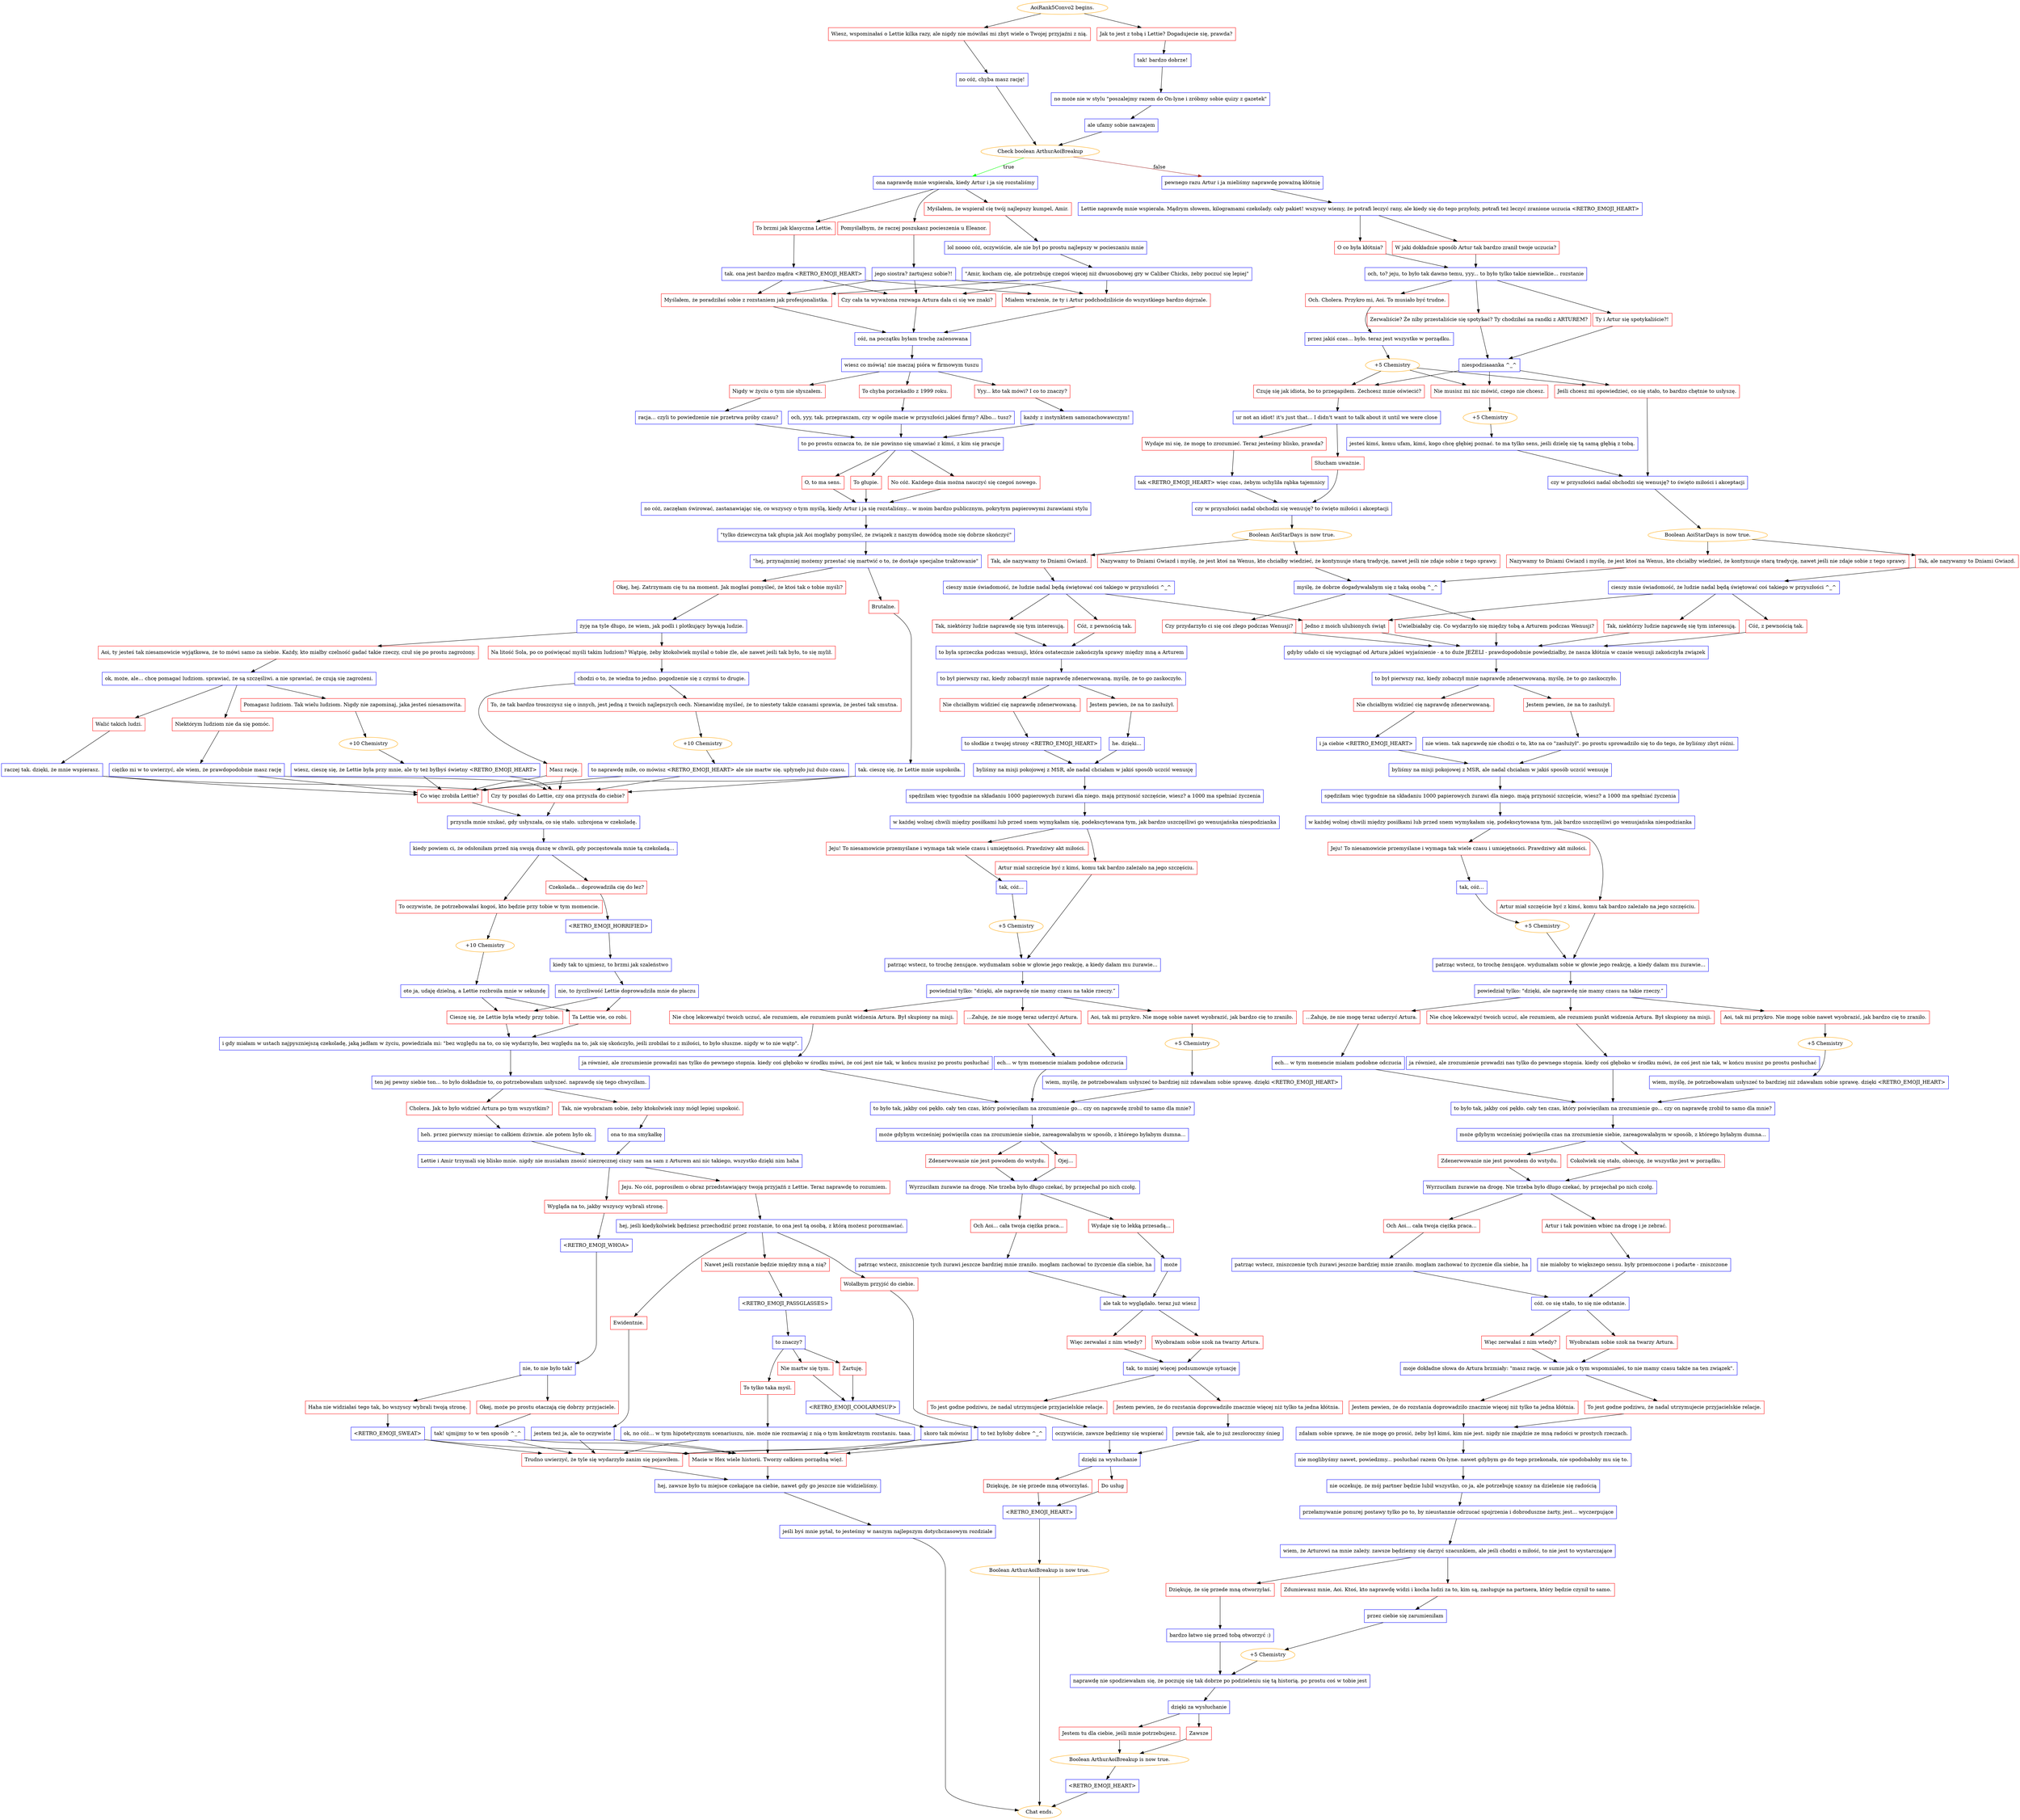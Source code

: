 digraph {
	"AoiRank5Convo2 begins." [color=orange];
		"AoiRank5Convo2 begins." -> j2133838953;
		"AoiRank5Convo2 begins." -> j1088423435;
	j2133838953 [label="Wiesz, wspominałaś o Lettie kilka razy, ale nigdy nie mówiłaś mi zbyt wiele o Twojej przyjaźni z nią.",shape=box,color=red];
		j2133838953 -> j2872085712;
	j1088423435 [label="Jak to jest z tobą i Lettie? Dogadujecie się, prawda?",shape=box,color=red];
		j1088423435 -> j3520949129;
	j2872085712 [label="no cóż, chyba masz rację!",shape=box,color=blue];
		j2872085712 -> j3878575433;
	j3520949129 [label="tak! bardzo dobrze!",shape=box,color=blue];
		j3520949129 -> j2781414621;
	j3878575433 [label="Check boolean ArthurAoiBreakup",color=orange];
		j3878575433 -> j873502071 [label=true,color=green];
		j3878575433 -> j53296447 [label=false,color=brown];
	j2781414621 [label="no może nie w stylu \"poszalejmy razem do On-lyne i zróbmy sobie quizy z gazetek\"",shape=box,color=blue];
		j2781414621 -> j3114281381;
	j873502071 [label="ona naprawdę mnie wspierała, kiedy Artur i ja się rozstaliśmy",shape=box,color=blue];
		j873502071 -> j143107259;
		j873502071 -> j1214986222;
		j873502071 -> j519588099;
	j53296447 [label="pewnego razu Artur i ja mieliśmy naprawdę poważną kłótnię",shape=box,color=blue];
		j53296447 -> j2898430627;
	j3114281381 [label="ale ufamy sobie nawzajem",shape=box,color=blue];
		j3114281381 -> j3878575433;
	j143107259 [label="Pomyślałbym, że raczej poszukasz pocieszenia u Eleanor.",shape=box,color=red];
		j143107259 -> j904002375;
	j1214986222 [label="Myślałem, że wspierał cię twój najlepszy kumpel, Amir.",shape=box,color=red];
		j1214986222 -> j3824632869;
	j519588099 [label="To brzmi jak klasyczna Lettie.",shape=box,color=red];
		j519588099 -> j3028716059;
	j2898430627 [label="Lettie naprawdę mnie wspierała. Mądrym słowem, kilogramami czekolady. cały pakiet! wszyscy wiemy, że potrafi leczyć rany, ale kiedy się do tego przyłoży, potrafi też leczyć zranione uczucia <RETRO_EMOJI_HEART>",shape=box,color=blue];
		j2898430627 -> j385750781;
		j2898430627 -> j660169724;
	j904002375 [label="jego siostra? żartujesz sobie?!",shape=box,color=blue];
		j904002375 -> j2044657857;
		j904002375 -> j3678919719;
		j904002375 -> j1513268796;
	j3824632869 [label="lol noooo cóż, oczywiście, ale nie był po prostu najlepszy w pocieszaniu mnie",shape=box,color=blue];
		j3824632869 -> j1702048875;
	j3028716059 [label="tak. ona jest bardzo mądra <RETRO_EMOJI_HEART>",shape=box,color=blue];
		j3028716059 -> j2044657857;
		j3028716059 -> j3678919719;
		j3028716059 -> j1513268796;
	j385750781 [label="O co była kłótnia?",shape=box,color=red];
		j385750781 -> j3842734884;
	j660169724 [label="W jaki dokładnie sposób Artur tak bardzo zranił twoje uczucia?",shape=box,color=red];
		j660169724 -> j3842734884;
	j2044657857 [label="Czy cała ta wyważona rozwaga Artura dała ci się we znaki?",shape=box,color=red];
		j2044657857 -> j3745782096;
	j3678919719 [label="Myślałem, że poradziłaś sobie z rozstaniem jak profesjonalistka.",shape=box,color=red];
		j3678919719 -> j3745782096;
	j1513268796 [label="Miałem wrażenie, że ty i Artur podchodziliście do wszystkiego bardzo dojrzale.",shape=box,color=red];
		j1513268796 -> j3745782096;
	j1702048875 [label="\"Amir, kocham cię, ale potrzebuję czegoś więcej niż dwuosobowej gry w Caliber Chicks, żeby poczuć się lepiej\"",shape=box,color=blue];
		j1702048875 -> j2044657857;
		j1702048875 -> j3678919719;
		j1702048875 -> j1513268796;
	j3842734884 [label="och, to? jeju, to było tak dawno temu, yyy... to było tylko takie niewielkie... rozstanie",shape=box,color=blue];
		j3842734884 -> j485541356;
		j3842734884 -> j3807628148;
		j3842734884 -> j1611177048;
	j3745782096 [label="cóż, na początku byłam trochę zażenowana",shape=box,color=blue];
		j3745782096 -> j1416785603;
	j485541356 [label="Ty i Artur się spotykaliście?!",shape=box,color=red];
		j485541356 -> j136973280;
	j3807628148 [label="Zerwaliście? Że niby przestaliście się spotykać? Ty chodziłaś na randki z ARTUREM?",shape=box,color=red];
		j3807628148 -> j136973280;
	j1611177048 [label="Och. Cholera. Przykro mi, Aoi. To musiało być trudne.",shape=box,color=red];
		j1611177048 -> j3402817865;
	j1416785603 [label="wiesz co mówią! nie maczaj pióra w firmowym tuszu",shape=box,color=blue];
		j1416785603 -> j2029504338;
		j1416785603 -> j476141536;
		j1416785603 -> j3023533785;
	j136973280 [label="niespodziaaanka ^_^",shape=box,color=blue];
		j136973280 -> j680411565;
		j136973280 -> j1516571236;
		j136973280 -> j3453413935;
	j3402817865 [label="przez jakiś czas... było. teraz jest wszystko w porządku.",shape=box,color=blue];
		j3402817865 -> j4253216978;
	j2029504338 [label="Nigdy w życiu o tym nie słyszałem.",shape=box,color=red];
		j2029504338 -> j4059214095;
	j476141536 [label="To chyba porzekadło z 1999 roku.",shape=box,color=red];
		j476141536 -> j1778551401;
	j3023533785 [label="Yyy... kto tak mówi? I co to znaczy?",shape=box,color=red];
		j3023533785 -> j3884687363;
	j680411565 [label="Nie musisz mi nic mówić, czego nie chcesz.",shape=box,color=red];
		j680411565 -> j2329708360;
	j1516571236 [label="Jeśli chcesz mi opowiedzieć, co się stało, to bardzo chętnie to usłyszę.",shape=box,color=red];
		j1516571236 -> j2941199858;
	j3453413935 [label="Czuję się jak idiota, bo to przegapiłem. Zechcesz mnie oświecić?",shape=box,color=red];
		j3453413935 -> j3573645355;
	j4253216978 [label="+5 Chemistry",color=orange];
		j4253216978 -> j680411565;
		j4253216978 -> j1516571236;
		j4253216978 -> j3453413935;
	j4059214095 [label="racja... czyli to powiedzenie nie przetrwa próby czasu?",shape=box,color=blue];
		j4059214095 -> j3096633494;
	j1778551401 [label="och, yyy, tak. przepraszam, czy w ogóle macie w przyszłości jakieś firmy? Albo... tusz?",shape=box,color=blue];
		j1778551401 -> j3096633494;
	j3884687363 [label="każdy z instynktem samozachowawczym!",shape=box,color=blue];
		j3884687363 -> j3096633494;
	j2329708360 [label="+5 Chemistry",color=orange];
		j2329708360 -> j324907753;
	j2941199858 [label="czy w przyszłości nadal obchodzi się wenusję? to święto miłości i akceptacji",shape=box,color=blue];
		j2941199858 -> j4226856760;
	j3573645355 [label="ur not an idiot! it's just that... I didn't want to talk about it until we were close",shape=box,color=blue];
		j3573645355 -> j3575862232;
		j3573645355 -> j1485550529;
	j3096633494 [label="to po prostu oznacza to, że nie powinno się umawiać z kimś, z kim się pracuje",shape=box,color=blue];
		j3096633494 -> j4174108227;
		j3096633494 -> j798756948;
		j3096633494 -> j4020471499;
	j324907753 [label="jesteś kimś, komu ufam, kimś, kogo chcę głębiej poznać. to ma tylko sens, jeśli dzielę się tą samą głębią z tobą.",shape=box,color=blue];
		j324907753 -> j2941199858;
	j4226856760 [label="Boolean AoiStarDays is now true.",color=orange];
		j4226856760 -> j3876166126;
		j4226856760 -> j3721202308;
	j3575862232 [label="Słucham uważnie.",shape=box,color=red];
		j3575862232 -> j3813936715;
	j1485550529 [label="Wydaje mi się, że mogę to zrozumieć. Teraz jesteśmy blisko, prawda?",shape=box,color=red];
		j1485550529 -> j1872205111;
	j4174108227 [label="O, to ma sens.",shape=box,color=red];
		j4174108227 -> j1986255294;
	j798756948 [label="To głupie.",shape=box,color=red];
		j798756948 -> j1986255294;
	j4020471499 [label="No cóż. Każdego dnia można nauczyć się czegoś nowego.",shape=box,color=red];
		j4020471499 -> j1986255294;
	j3876166126 [label="Tak, ale nazywamy to Dniami Gwiazd.",shape=box,color=red];
		j3876166126 -> j3977363780;
	j3721202308 [label="Nazywamy to Dniami Gwiazd i myślę, że jest ktoś na Wenus, kto chciałby wiedzieć, że kontynuuje starą tradycję, nawet jeśli nie zdaje sobie z tego sprawy.",shape=box,color=red];
		j3721202308 -> j804383246;
	j3813936715 [label="czy w przyszłości nadal obchodzi się wenusję? to święto miłości i akceptacji",shape=box,color=blue];
		j3813936715 -> j3431366332;
	j1872205111 [label="tak <RETRO_EMOJI_HEART> więc czas, żebym uchyliła rąbka tajemnicy",shape=box,color=blue];
		j1872205111 -> j3813936715;
	j1986255294 [label="no cóż, zaczęłam świrować, zastanawiając się, co wszyscy o tym myślą, kiedy Artur i ja się rozstaliśmy... w moim bardzo publicznym, pokrytym papierowymi żurawiami stylu",shape=box,color=blue];
		j1986255294 -> j769052154;
	j3977363780 [label="cieszy mnie świadomość, że ludzie nadal będą świętować coś takiego w przyszłości ^_^",shape=box,color=blue];
		j3977363780 -> j840922348;
		j3977363780 -> j2052704149;
		j3977363780 -> j3986887184;
	j804383246 [label="myślę, że dobrze dogadywałabym się z taką osobą ^_^",shape=box,color=blue];
		j804383246 -> j257128036;
		j804383246 -> j3366532788;
	j3431366332 [label="Boolean AoiStarDays is now true.",color=orange];
		j3431366332 -> j3562895313;
		j3431366332 -> j3897103553;
	j769052154 [label="\"tylko dziewczyna tak głupia jak Aoi mogłaby pomyśleć, że związek z naszym dowódcą może się dobrze skończyć\"",shape=box,color=blue];
		j769052154 -> j4028877438;
	j840922348 [label="Cóż, z pewnością tak.",shape=box,color=red];
		j840922348 -> j2587426357;
	j2052704149 [label="Tak, niektórzy ludzie naprawdę się tym interesują.",shape=box,color=red];
		j2052704149 -> j2587426357;
	j3986887184 [label="Jedno z moich ulubionych świąt",shape=box,color=red];
		j3986887184 -> j2587426357;
	j257128036 [label="Uwielbiałaby cię. Co wydarzyło się między tobą a Arturem podczas Wenusji?",shape=box,color=red];
		j257128036 -> j2587426357;
	j3366532788 [label="Czy przydarzyło ci się coś złego podczas Wenusji?",shape=box,color=red];
		j3366532788 -> j2587426357;
	j3562895313 [label="Nazywamy to Dniami Gwiazd i myślę, że jest ktoś na Wenus, kto chciałby wiedzieć, że kontynuuje starą tradycję, nawet jeśli nie zdaje sobie z tego sprawy.",shape=box,color=red];
		j3562895313 -> j804383246;
	j3897103553 [label="Tak, ale nazywamy to Dniami Gwiazd.",shape=box,color=red];
		j3897103553 -> j2191008520;
	j4028877438 [label="\"hej, przynajmniej możemy przestać się martwić o to, że dostaje specjalne traktowanie\"",shape=box,color=blue];
		j4028877438 -> j3123971515;
		j4028877438 -> j216669568;
	j2587426357 [label="gdyby udało ci się wyciągnąć od Artura jakieś wyjaśnienie - a to duże JEŻELI - prawdopodobnie powiedziałby, że nasza kłótnia w czasie wenusji zakończyła związek",shape=box,color=blue];
		j2587426357 -> j1785166813;
	j2191008520 [label="cieszy mnie świadomość, że ludzie nadal będą świętować coś takiego w przyszłości ^_^",shape=box,color=blue];
		j2191008520 -> j3986887184;
		j2191008520 -> j495420947;
		j2191008520 -> j4240757673;
	j3123971515 [label="Okej, hej. Zatrzymam cię tu na moment. Jak mogłaś pomyśleć, że ktoś tak o tobie myśli?",shape=box,color=red];
		j3123971515 -> j3558542931;
	j216669568 [label="Brutalne.",shape=box,color=red];
		j216669568 -> j763047396;
	j1785166813 [label="to był pierwszy raz, kiedy zobaczył mnie naprawdę zdenerwowaną. myślę, że to go zaskoczyło.",shape=box,color=blue];
		j1785166813 -> j1299958942;
		j1785166813 -> j903653184;
	j495420947 [label="Tak, niektórzy ludzie naprawdę się tym interesują.",shape=box,color=red];
		j495420947 -> j58967328;
	j4240757673 [label="Cóż, z pewnością tak.",shape=box,color=red];
		j4240757673 -> j58967328;
	j3558542931 [label="żyję na tyle długo, że wiem, jak podli i plotkujący bywają ludzie.",shape=box,color=blue];
		j3558542931 -> j2725669296;
		j3558542931 -> j1484586296;
	j763047396 [label="tak. cieszę się, że Lettie mnie uspokoiła.",shape=box,color=blue];
		j763047396 -> j3359755134;
		j763047396 -> j944596696;
	j1299958942 [label="Nie chciałbym widzieć cię naprawdę zdenerwowaną.",shape=box,color=red];
		j1299958942 -> j439009354;
	j903653184 [label="Jestem pewien, że na to zasłużył.",shape=box,color=red];
		j903653184 -> j1412974783;
	j58967328 [label="to była sprzeczka podczas wenusji, która ostatecznie zakończyła sprawy między mną a Arturem",shape=box,color=blue];
		j58967328 -> j2355552374;
	j2725669296 [label="Na litość Sola, po co poświęcać myśli takim ludziom? Wątpię, żeby ktokolwiek myślał o tobie źle, ale nawet jeśli tak było, to się mylił.",shape=box,color=red];
		j2725669296 -> j2880809668;
	j1484586296 [label="Aoi, ty jesteś tak niesamowicie wyjątkowa, że to mówi samo za siebie. Każdy, kto miałby czelność gadać takie rzeczy, czuł się po prostu zagrożony.",shape=box,color=red];
		j1484586296 -> j861244040;
	j3359755134 [label="Czy ty poszłaś do Lettie, czy ona przyszła do ciebie?",shape=box,color=red];
		j3359755134 -> j2191916435;
	j944596696 [label="Co więc zrobiła Lettie?",shape=box,color=red];
		j944596696 -> j2191916435;
	j439009354 [label="i ja ciebie <RETRO_EMOJI_HEART>",shape=box,color=blue];
		j439009354 -> j2652858405;
	j1412974783 [label="nie wiem. tak naprawdę nie chodzi o to, kto na co \"zasłużył\". po prostu sprowadziło się to do tego, że byliśmy zbyt różni.",shape=box,color=blue];
		j1412974783 -> j2652858405;
	j2355552374 [label="to był pierwszy raz, kiedy zobaczył mnie naprawdę zdenerwowaną. myślę, że to go zaskoczyło.",shape=box,color=blue];
		j2355552374 -> j1196185542;
		j2355552374 -> j3739933200;
	j2880809668 [label="chodzi o to, że wiedza to jedno. pogodzenie się z czymś to drugie.",shape=box,color=blue];
		j2880809668 -> j3304713096;
		j2880809668 -> j1501698692;
	j861244040 [label="ok, może, ale... chcę pomagać ludziom. sprawiać, że są szczęśliwi. a nie sprawiać, że czują się zagrożeni.",shape=box,color=blue];
		j861244040 -> j2720222143;
		j861244040 -> j148538560;
		j861244040 -> j3615713732;
	j2191916435 [label="przyszła mnie szukać, gdy usłyszała, co się stało. uzbrojona w czekoladę.",shape=box,color=blue];
		j2191916435 -> j1106788096;
	j2652858405 [label="byliśmy na misji pokojowej z MSR, ale nadal chciałam w jakiś sposób uczcić wenusję",shape=box,color=blue];
		j2652858405 -> j3116035880;
	j1196185542 [label="Nie chciałbym widzieć cię naprawdę zdenerwowaną.",shape=box,color=red];
		j1196185542 -> j2153664867;
	j3739933200 [label="Jestem pewien, że na to zasłużył.",shape=box,color=red];
		j3739933200 -> j4288863396;
	j3304713096 [label="To, że tak bardzo troszczysz się o innych, jest jedną z twoich najlepszych cech. Nienawidzę myśleć, że to niestety także czasami sprawia, że jesteś tak smutna.",shape=box,color=red];
		j3304713096 -> j632576632;
	j1501698692 [label="Masz rację.",shape=box,color=red];
		j1501698692 -> j3359755134;
		j1501698692 -> j944596696;
	j2720222143 [label="Walić takich ludzi.",shape=box,color=red];
		j2720222143 -> j3998722580;
	j148538560 [label="Niektórym ludziom nie da się pomóc.",shape=box,color=red];
		j148538560 -> j1580775102;
	j3615713732 [label="Pomagasz ludziom. Tak wielu ludziom. Nigdy nie zapominaj, jaka jesteś niesamowita.",shape=box,color=red];
		j3615713732 -> j1042503490;
	j1106788096 [label="kiedy powiem ci, że odsłoniłam przed nią swoją duszę w chwili, gdy poczęstowała mnie tą czekoladą...",shape=box,color=blue];
		j1106788096 -> j1643378382;
		j1106788096 -> j5111557;
	j3116035880 [label="spędziłam więc tygodnie na składaniu 1000 papierowych żurawi dla niego. mają przynosić szczęście, wiesz? a 1000 ma spełniać życzenia",shape=box,color=blue];
		j3116035880 -> j2194268688;
	j2153664867 [label="to słodkie z twojej strony <RETRO_EMOJI_HEART>",shape=box,color=blue];
		j2153664867 -> j1780613519;
	j4288863396 [label="he. dzięki...",shape=box,color=blue];
		j4288863396 -> j1780613519;
	j632576632 [label="+10 Chemistry",color=orange];
		j632576632 -> j2169721514;
	j3998722580 [label="raczej tak. dzięki, że mnie wspierasz.",shape=box,color=blue];
		j3998722580 -> j3359755134;
		j3998722580 -> j944596696;
	j1580775102 [label="ciężko mi w to uwierzyć, ale wiem, że prawdopodobnie masz rację",shape=box,color=blue];
		j1580775102 -> j3359755134;
		j1580775102 -> j944596696;
	j1042503490 [label="+10 Chemistry",color=orange];
		j1042503490 -> j385898035;
	j1643378382 [label="To oczywiste, że potrzebowałaś kogoś, kto będzie przy tobie w tym momencie.",shape=box,color=red];
		j1643378382 -> j2084193282;
	j5111557 [label="Czekolada... doprowadziła cię do łez?",shape=box,color=red];
		j5111557 -> j915063877;
	j2194268688 [label="w każdej wolnej chwili między posiłkami lub przed snem wymykałam się, podekscytowana tym, jak bardzo uszczęśliwi go wenusjańska niespodzianka",shape=box,color=blue];
		j2194268688 -> j3515391198;
		j2194268688 -> j900089189;
	j1780613519 [label="byliśmy na misji pokojowej z MSR, ale nadal chciałam w jakiś sposób uczcić wenusję",shape=box,color=blue];
		j1780613519 -> j3559202161;
	j2169721514 [label="to naprawdę miłe, co mówisz <RETRO_EMOJI_HEART> ale nie martw się. upłynęło już dużo czasu.",shape=box,color=blue];
		j2169721514 -> j3359755134;
		j2169721514 -> j944596696;
	j385898035 [label="wiesz, cieszę się, że Lettie była przy mnie, ale ty też byłbyś świetny <RETRO_EMOJI_HEART>",shape=box,color=blue];
		j385898035 -> j3359755134;
		j385898035 -> j944596696;
	j2084193282 [label="+10 Chemistry",color=orange];
		j2084193282 -> j2468650661;
	j915063877 [label="<RETRO_EMOJI_HORRIFIED>",shape=box,color=blue];
		j915063877 -> j3746041122;
	j3515391198 [label="Jeju! To niesamowicie przemyślane i wymaga tak wiele czasu i umiejętności. Prawdziwy akt miłości.",shape=box,color=red];
		j3515391198 -> j66592478;
	j900089189 [label="Artur miał szczęście być z kimś, komu tak bardzo zależało na jego szczęściu.",shape=box,color=red];
		j900089189 -> j4188646622;
	j3559202161 [label="spędziłam więc tygodnie na składaniu 1000 papierowych żurawi dla niego. mają przynosić szczęście, wiesz? a 1000 ma spełniać życzenia",shape=box,color=blue];
		j3559202161 -> j2309036373;
	j2468650661 [label="oto ja, udaję dzielną, a Lettie rozbroiła mnie w sekundę",shape=box,color=blue];
		j2468650661 -> j1799133774;
		j2468650661 -> j108150527;
	j3746041122 [label="kiedy tak to ujmiesz, to brzmi jak szaleństwo",shape=box,color=blue];
		j3746041122 -> j4089853123;
	j66592478 [label="tak, cóż...",shape=box,color=blue];
		j66592478 -> j4244289410;
	j4188646622 [label="patrząc wstecz, to trochę żenujące. wydumałam sobie w głowie jego reakcję, a kiedy dałam mu żurawie...",shape=box,color=blue];
		j4188646622 -> j2755160247;
	j2309036373 [label="w każdej wolnej chwili między posiłkami lub przed snem wymykałam się, podekscytowana tym, jak bardzo uszczęśliwi go wenusjańska niespodzianka",shape=box,color=blue];
		j2309036373 -> j2897977848;
		j2309036373 -> j2331578304;
	j1799133774 [label="Cieszę się, że Lettie była wtedy przy tobie.",shape=box,color=red];
		j1799133774 -> j3953887237;
	j108150527 [label="Ta Lettie wie, co robi.",shape=box,color=red];
		j108150527 -> j3953887237;
	j4089853123 [label="nie, to życzliwość Lettie doprowadziła mnie do płaczu",shape=box,color=blue];
		j4089853123 -> j1799133774;
		j4089853123 -> j108150527;
	j4244289410 [label="+5 Chemistry",color=orange];
		j4244289410 -> j4188646622;
	j2755160247 [label="powiedział tylko: \"dzięki, ale naprawdę nie mamy czasu na takie rzeczy.”",shape=box,color=blue];
		j2755160247 -> j3759890406;
		j2755160247 -> j2723664221;
		j2755160247 -> j1720765317;
	j2897977848 [label="Artur miał szczęście być z kimś, komu tak bardzo zależało na jego szczęściu.",shape=box,color=red];
		j2897977848 -> j1248510231;
	j2331578304 [label="Jeju! To niesamowicie przemyślane i wymaga tak wiele czasu i umiejętności. Prawdziwy akt miłości.",shape=box,color=red];
		j2331578304 -> j87630176;
	j3953887237 [label="i gdy miałam w ustach najpyszniejszą czekoladę, jaką jadłam w życiu, powiedziała mi: \"bez względu na to, co się wydarzyło, bez względu na to, jak się skończyło, jeśli zrobiłaś to z miłości, to było słuszne. nigdy w to nie wątp\".",shape=box,color=blue];
		j3953887237 -> j4090121424;
	j3759890406 [label="...Żałuję, że nie mogę teraz uderzyć Artura.",shape=box,color=red];
		j3759890406 -> j3884855753;
	j2723664221 [label="Aoi, tak mi przykro. Nie mogę sobie nawet wyobrazić, jak bardzo cię to zraniło.",shape=box,color=red];
		j2723664221 -> j1159924415;
	j1720765317 [label="Nie chcę lekceważyć twoich uczuć, ale rozumiem, ale rozumiem punkt widzenia Artura. Był skupiony na misji.",shape=box,color=red];
		j1720765317 -> j3656403551;
	j1248510231 [label="patrząc wstecz, to trochę żenujące. wydumałam sobie w głowie jego reakcję, a kiedy dałam mu żurawie...",shape=box,color=blue];
		j1248510231 -> j2002647158;
	j87630176 [label="tak, cóż...",shape=box,color=blue];
		j87630176 -> j3247482657;
	j4090121424 [label="ten jej pewny siebie ton... to było dokładnie to, co potrzebowałam usłyszeć. naprawdę się tego chwyciłam.",shape=box,color=blue];
		j4090121424 -> j4270208112;
		j4090121424 -> j3965919551;
	j3884855753 [label="ech... w tym momencie miałam podobne odczucia",shape=box,color=blue];
		j3884855753 -> j1240560849;
	j1159924415 [label="+5 Chemistry",color=orange];
		j1159924415 -> j487012691;
	j3656403551 [label="ja również, ale zrozumienie prowadzi nas tylko do pewnego stopnia. kiedy coś głęboko w środku mówi, że coś jest nie tak, w końcu musisz po prostu posłuchać",shape=box,color=blue];
		j3656403551 -> j1240560849;
	j2002647158 [label="powiedział tylko: \"dzięki, ale naprawdę nie mamy czasu na takie rzeczy.”",shape=box,color=blue];
		j2002647158 -> j1644608345;
		j2002647158 -> j947732226;
		j2002647158 -> j3272748949;
	j3247482657 [label="+5 Chemistry",color=orange];
		j3247482657 -> j1248510231;
	j4270208112 [label="Cholera. Jak to było widzieć Artura po tym wszystkim?",shape=box,color=red];
		j4270208112 -> j142435773;
	j3965919551 [label="Tak, nie wyobrażam sobie, żeby ktokolwiek inny mógł lepiej uspokoić.",shape=box,color=red];
		j3965919551 -> j3788099692;
	j1240560849 [label="to było tak, jakby coś pękło. cały ten czas, który poświęciłam na zrozumienie go... czy on naprawdę zrobił to samo dla mnie?",shape=box,color=blue];
		j1240560849 -> j267728063;
	j487012691 [label="wiem, myślę, że potrzebowałam usłyszeć to bardziej niż zdawałam sobie sprawę. dzięki <RETRO_EMOJI_HEART>",shape=box,color=blue];
		j487012691 -> j1240560849;
	j1644608345 [label="Nie chcę lekceważyć twoich uczuć, ale rozumiem, ale rozumiem punkt widzenia Artura. Był skupiony na misji.",shape=box,color=red];
		j1644608345 -> j3503372261;
	j947732226 [label="Aoi, tak mi przykro. Nie mogę sobie nawet wyobrazić, jak bardzo cię to zraniło.",shape=box,color=red];
		j947732226 -> j2580195414;
	j3272748949 [label="...Żałuję, że nie mogę teraz uderzyć Artura.",shape=box,color=red];
		j3272748949 -> j534061662;
	j142435773 [label="heh. przez pierwszy miesiąc to całkiem dziwnie. ale potem było ok.",shape=box,color=blue];
		j142435773 -> j2188463064;
	j3788099692 [label="ona to ma smykałkę",shape=box,color=blue];
		j3788099692 -> j2188463064;
	j267728063 [label="może gdybym wcześniej poświęciła czas na zrozumienie siebie, zareagowałabym w sposób, z którego byłabym dumna...",shape=box,color=blue];
		j267728063 -> j2078408453;
		j267728063 -> j2706301337;
	j3503372261 [label="ja również, ale zrozumienie prowadzi nas tylko do pewnego stopnia. kiedy coś głęboko w środku mówi, że coś jest nie tak, w końcu musisz po prostu posłuchać",shape=box,color=blue];
		j3503372261 -> j3721274618;
	j2580195414 [label="+5 Chemistry",color=orange];
		j2580195414 -> j3887681208;
	j534061662 [label="ech... w tym momencie miałam podobne odczucia",shape=box,color=blue];
		j534061662 -> j3721274618;
	j2188463064 [label="Lettie i Amir trzymali się blisko mnie. nigdy nie musiałam znosić niezręcznej ciszy sam na sam z Arturem ani nic takiego, wszystko dzięki nim haha",shape=box,color=blue];
		j2188463064 -> j3453363741;
		j2188463064 -> j2794323450;
	j2078408453 [label="Zdenerwowanie nie jest powodem do wstydu.",shape=box,color=red];
		j2078408453 -> j2733427729;
	j2706301337 [label="Cokolwiek się stało, obiecuję, że wszystko jest w porządku.",shape=box,color=red];
		j2706301337 -> j2733427729;
	j3721274618 [label="to było tak, jakby coś pękło. cały ten czas, który poświęciłam na zrozumienie go... czy on naprawdę zrobił to samo dla mnie?",shape=box,color=blue];
		j3721274618 -> j1527676846;
	j3887681208 [label="wiem, myślę, że potrzebowałam usłyszeć to bardziej niż zdawałam sobie sprawę. dzięki <RETRO_EMOJI_HEART>",shape=box,color=blue];
		j3887681208 -> j3721274618;
	j3453363741 [label="Jeju. No cóż, poprosiłem o obraz przedstawiający twoją przyjaźń z Lettie. Teraz naprawdę to rozumiem.",shape=box,color=red];
		j3453363741 -> j2115255045;
	j2794323450 [label="Wygląda na to, jakby wszyscy wybrali stronę.",shape=box,color=red];
		j2794323450 -> j868505342;
	j2733427729 [label="Wyrzuciłam żurawie na drogę. Nie trzeba było długo czekać, by przejechał po nich czołg.",shape=box,color=blue];
		j2733427729 -> j138650819;
		j2733427729 -> j1508721482;
	j1527676846 [label="może gdybym wcześniej poświęciła czas na zrozumienie siebie, zareagowałabym w sposób, z którego byłabym dumna...",shape=box,color=blue];
		j1527676846 -> j2583304305;
		j1527676846 -> j1879753802;
	j2115255045 [label="hej, jeśli kiedykolwiek będziesz przechodzić przez rozstanie, to ona jest tą osobą, z którą możesz porozmawiać.",shape=box,color=blue];
		j2115255045 -> j1922205683;
		j2115255045 -> j3345700545;
		j2115255045 -> j85297461;
	j868505342 [label="<RETRO_EMOJI_WHOA>",shape=box,color=blue];
		j868505342 -> j4278568598;
	j138650819 [label="Och Aoi... cała twoja ciężka praca...",shape=box,color=red];
		j138650819 -> j852577539;
	j1508721482 [label="Artur i tak powinien wbiec na drogę i je zebrać.",shape=box,color=red];
		j1508721482 -> j2921348686;
	j2583304305 [label="Zdenerwowanie nie jest powodem do wstydu.",shape=box,color=red];
		j2583304305 -> j2946883668;
	j1879753802 [label="Ojej...",shape=box,color=red];
		j1879753802 -> j2946883668;
	j1922205683 [label="Nawet jeśli rozstanie będzie między mną a nią?",shape=box,color=red];
		j1922205683 -> j321893229;
	j3345700545 [label="Wolałbym przyjść do ciebie.",shape=box,color=red];
		j3345700545 -> j4107832474;
	j85297461 [label="Ewidentnie.",shape=box,color=red];
		j85297461 -> j3536064284;
	j4278568598 [label="nie, to nie było tak!",shape=box,color=blue];
		j4278568598 -> j3796264052;
		j4278568598 -> j3253154417;
	j852577539 [label="patrząc wstecz, zniszczenie tych żurawi jeszcze bardziej mnie zraniło. mogłam zachować to życzenie dla siebie, ha",shape=box,color=blue];
		j852577539 -> j2362947623;
	j2921348686 [label="nie miałoby to większego sensu. były przemoczone i podarte - zniszczone",shape=box,color=blue];
		j2921348686 -> j2362947623;
	j2946883668 [label="Wyrzuciłam żurawie na drogę. Nie trzeba było długo czekać, by przejechał po nich czołg.",shape=box,color=blue];
		j2946883668 -> j2374534556;
		j2946883668 -> j3094198610;
	j321893229 [label="<RETRO_EMOJI_PASSGLASSES>",shape=box,color=blue];
		j321893229 -> j3024630759;
	j4107832474 [label="to też byłoby dobre ^_^",shape=box,color=blue];
		j4107832474 -> j2060284201;
		j4107832474 -> j3352949746;
	j3536064284 [label="jestem też ja, ale to oczywiste",shape=box,color=blue];
		j3536064284 -> j2060284201;
		j3536064284 -> j3352949746;
	j3796264052 [label="Haha nie widziałaś tego tak, bo wszyscy wybrali twoją stronę.",shape=box,color=red];
		j3796264052 -> j105254869;
	j3253154417 [label="Okej, może po prostu otaczają cię dobrzy przyjaciele.",shape=box,color=red];
		j3253154417 -> j1696747091;
	j2362947623 [label="cóż. co się stało, to się nie odstanie.",shape=box,color=blue];
		j2362947623 -> j508065826;
		j2362947623 -> j4079067197;
	j2374534556 [label="Och Aoi... cała twoja ciężka praca...",shape=box,color=red];
		j2374534556 -> j2261314285;
	j3094198610 [label="Wydaje się to lekką przesadą...",shape=box,color=red];
		j3094198610 -> j2878318;
	j3024630759 [label="to znaczy?",shape=box,color=blue];
		j3024630759 -> j1778141225;
		j3024630759 -> j360726301;
		j3024630759 -> j1904558315;
	j2060284201 [label="Macie w Hex wiele historii. Tworzy całkiem porządną więź.",shape=box,color=red];
		j2060284201 -> j2850168030;
	j3352949746 [label="Trudno uwierzyć, że tyle się wydarzyło zanim się pojawiłem.",shape=box,color=red];
		j3352949746 -> j2850168030;
	j105254869 [label="<RETRO_EMOJI_SWEAT>",shape=box,color=blue];
		j105254869 -> j2060284201;
		j105254869 -> j3352949746;
	j1696747091 [label="tak! ujmijmy to w ten sposób ^_^",shape=box,color=blue];
		j1696747091 -> j2060284201;
		j1696747091 -> j3352949746;
	j508065826 [label="Więc zerwałaś z nim wtedy?",shape=box,color=red];
		j508065826 -> j2038972755;
	j4079067197 [label="Wyobrażam sobie szok na twarzy Artura.",shape=box,color=red];
		j4079067197 -> j2038972755;
	j2261314285 [label="patrząc wstecz, zniszczenie tych żurawi jeszcze bardziej mnie zraniło. mogłam zachować to życzenie dla siebie, ha",shape=box,color=blue];
		j2261314285 -> j520142185;
	j2878318 [label="może",shape=box,color=blue];
		j2878318 -> j520142185;
	j1778141225 [label="To tylko taka myśl.",shape=box,color=red];
		j1778141225 -> j1572846460;
	j360726301 [label="Żartuję.",shape=box,color=red];
		j360726301 -> j2692727316;
	j1904558315 [label="Nie martw się tym.",shape=box,color=red];
		j1904558315 -> j2692727316;
	j2850168030 [label="hej, zawsze było tu miejsce czekające na ciebie, nawet gdy go jeszcze nie widzieliśmy.",shape=box,color=blue];
		j2850168030 -> j3244239557;
	j2038972755 [label="moje dokładne słowa do Artura brzmiały: \"masz rację. w sumie jak o tym wspomniałeś, to nie mamy czasu także na ten związek\".",shape=box,color=blue];
		j2038972755 -> j1346482526;
		j2038972755 -> j336936573;
	j520142185 [label="ale tak to wyglądało. teraz już wiesz",shape=box,color=blue];
		j520142185 -> j14590903;
		j520142185 -> j1691217929;
	j1572846460 [label="ok, no cóż... w tym hipotetycznym scenariuszu, nie. może nie rozmawiaj z nią o tym konkretnym rozstaniu. taaa.",shape=box,color=blue];
		j1572846460 -> j2060284201;
		j1572846460 -> j3352949746;
	j2692727316 [label="<RETRO_EMOJI_COOLARMSUP>",shape=box,color=blue];
		j2692727316 -> j4153131930;
	j3244239557 [label="jeśli byś mnie pytał, to jesteśmy w naszym najlepszym dotychczasowym rozdziale",shape=box,color=blue];
		j3244239557 -> "Chat ends.";
	j1346482526 [label="To jest godne podziwu, że nadal utrzymujecie przyjacielskie relacje.",shape=box,color=red];
		j1346482526 -> j2970673933;
	j336936573 [label="Jestem pewien, że do rozstania doprowadziło znacznie więcej niż tylko ta jedna kłótnia.",shape=box,color=red];
		j336936573 -> j2970673933;
	j14590903 [label="Więc zerwałaś z nim wtedy?",shape=box,color=red];
		j14590903 -> j272959211;
	j1691217929 [label="Wyobrażam sobie szok na twarzy Artura.",shape=box,color=red];
		j1691217929 -> j272959211;
	j4153131930 [label="skoro tak mówisz",shape=box,color=blue];
		j4153131930 -> j2060284201;
		j4153131930 -> j3352949746;
	"Chat ends." [color=orange];
	j2970673933 [label="zdałam sobie sprawę, że nie mogę go prosić, żeby był kimś, kim nie jest. nigdy nie znajdzie ze mną radości w prostych rzeczach.",shape=box,color=blue];
		j2970673933 -> j3782988214;
	j272959211 [label="tak, to mniej więcej podsumowuje sytuację",shape=box,color=blue];
		j272959211 -> j2531760240;
		j272959211 -> j3247383193;
	j3782988214 [label="nie moglibyśmy nawet, powiedzmy... posłuchać razem On-lyne. nawet gdybym go do tego przekonała, nie spodobałoby mu się to.",shape=box,color=blue];
		j3782988214 -> j224548564;
	j2531760240 [label="To jest godne podziwu, że nadal utrzymujecie przyjacielskie relacje.",shape=box,color=red];
		j2531760240 -> j2895047556;
	j3247383193 [label="Jestem pewien, że do rozstania doprowadziło znacznie więcej niż tylko ta jedna kłótnia.",shape=box,color=red];
		j3247383193 -> j1706140469;
	j224548564 [label="nie oczekuję, że mój partner będzie lubił wszystko, co ja, ale potrzebuję szansy na dzielenie się radością",shape=box,color=blue];
		j224548564 -> j3894158102;
	j2895047556 [label="oczywiście, zawsze będziemy się wspierać",shape=box,color=blue];
		j2895047556 -> j3531661125;
	j1706140469 [label="pewnie tak, ale to już zeszłoroczny śnieg",shape=box,color=blue];
		j1706140469 -> j3531661125;
	j3894158102 [label="przełamywanie ponurej postawy tylko po to, by nieustannie odrzucać spojrzenia i dobroduszne żarty, jest... wyczerpujące",shape=box,color=blue];
		j3894158102 -> j907446356;
	j3531661125 [label="dzięki za wysłuchanie",shape=box,color=blue];
		j3531661125 -> j448197469;
		j3531661125 -> j2389280024;
	j907446356 [label="wiem, że Arturowi na mnie zależy. zawsze będziemy się darzyć szacunkiem, ale jeśli chodzi o miłość, to nie jest to wystarczające",shape=box,color=blue];
		j907446356 -> j2944165887;
		j907446356 -> j4022663518;
	j448197469 [label="Do usług",shape=box,color=red];
		j448197469 -> j1632109606;
	j2389280024 [label="Dziękuję, że się przede mną otworzyłaś.",shape=box,color=red];
		j2389280024 -> j1632109606;
	j2944165887 [label="Dziękuję, że się przede mną otworzyłaś.",shape=box,color=red];
		j2944165887 -> j3555827056;
	j4022663518 [label="Zdumiewasz mnie, Aoi. Ktoś, kto naprawdę widzi i kocha ludzi za to, kim są, zasługuje na partnera, który będzie czynił to samo.",shape=box,color=red];
		j4022663518 -> j2414903777;
	j1632109606 [label="<RETRO_EMOJI_HEART>",shape=box,color=blue];
		j1632109606 -> j4205574074;
	j3555827056 [label="bardzo łatwo się przed tobą otworzyć :)",shape=box,color=blue];
		j3555827056 -> j1368264982;
	j2414903777 [label="przez ciebie się zarumieniłam",shape=box,color=blue];
		j2414903777 -> j359682011;
	j4205574074 [label="Boolean ArthurAoiBreakup is now true.",color=orange];
		j4205574074 -> "Chat ends.";
	j1368264982 [label="naprawdę nie spodziewałam się, że poczuję się tak dobrze po podzieleniu się tą historią. po prostu coś w tobie jest",shape=box,color=blue];
		j1368264982 -> j355061692;
	j359682011 [label="+5 Chemistry",color=orange];
		j359682011 -> j1368264982;
	j355061692 [label="dzięki za wysłuchanie",shape=box,color=blue];
		j355061692 -> j1951571557;
		j355061692 -> j2372097603;
	j1951571557 [label="Jestem tu dla ciebie, jeśli mnie potrzebujesz.",shape=box,color=red];
		j1951571557 -> j2407572271;
	j2372097603 [label="Zawsze",shape=box,color=red];
		j2372097603 -> j2407572271;
	j2407572271 [label="Boolean ArthurAoiBreakup is now true.",color=orange];
		j2407572271 -> j1098993356;
	j1098993356 [label="<RETRO_EMOJI_HEART>",shape=box,color=blue];
		j1098993356 -> "Chat ends.";
}